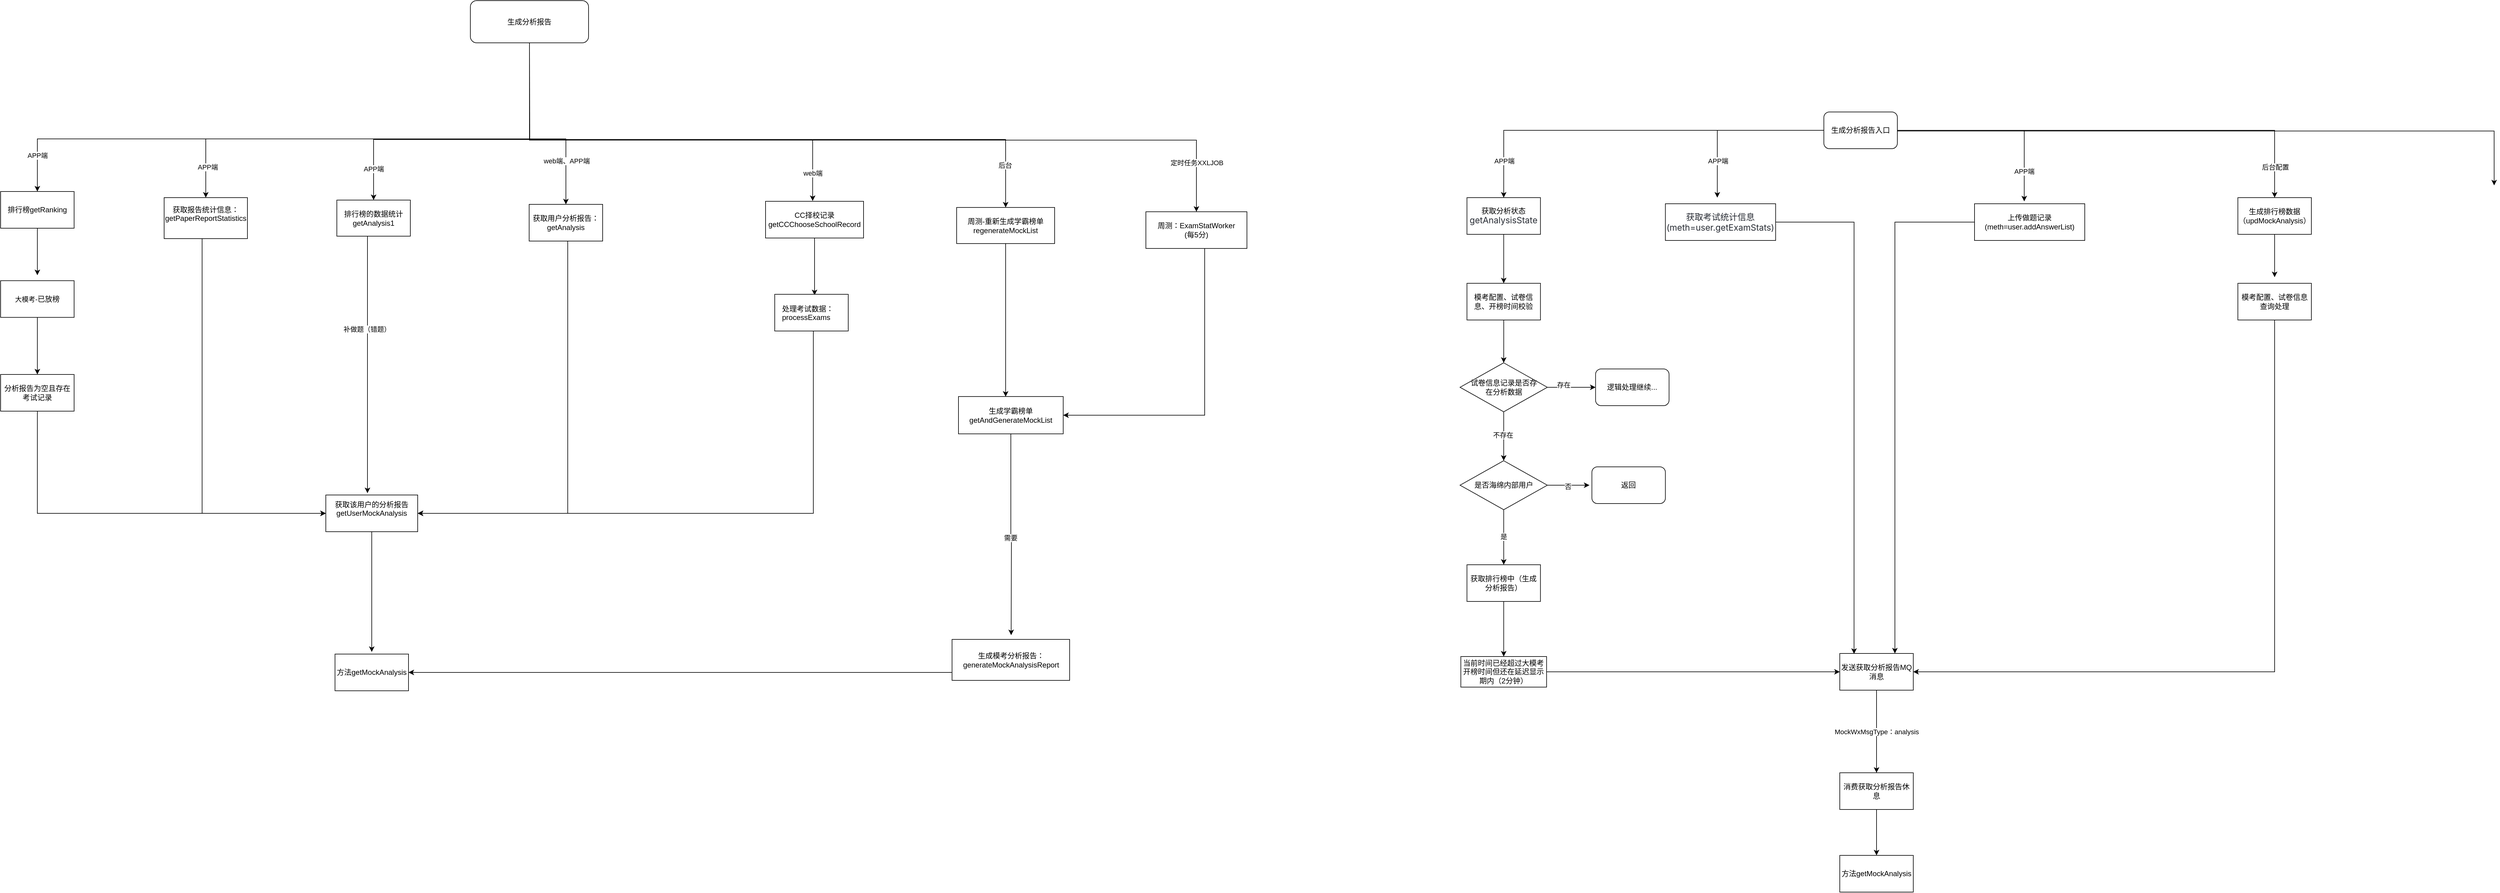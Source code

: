<mxfile version="26.0.16">
  <diagram name="第 1 页" id="ViaAI9ll2HowO2Gb6FL9">
    <mxGraphModel dx="4106" dy="1542" grid="0" gridSize="10" guides="1" tooltips="1" connect="1" arrows="1" fold="1" page="0" pageScale="1" pageWidth="1169" pageHeight="827" math="0" shadow="0" adaptiveColors="auto">
      <root>
        <mxCell id="0" />
        <mxCell id="1" parent="0" />
        <mxCell id="7_3ddVTEXYTXa83JMsSR-4" style="edgeStyle=orthogonalEdgeStyle;rounded=0;orthogonalLoop=1;jettySize=auto;html=1;entryX=0.5;entryY=0;entryDx=0;entryDy=0;" edge="1" parent="1" source="7_3ddVTEXYTXa83JMsSR-2" target="7_3ddVTEXYTXa83JMsSR-3">
          <mxGeometry relative="1" as="geometry" />
        </mxCell>
        <mxCell id="7_3ddVTEXYTXa83JMsSR-5" value="APP端" style="edgeLabel;html=1;align=center;verticalAlign=middle;resizable=0;points=[];" vertex="1" connectable="0" parent="7_3ddVTEXYTXa83JMsSR-4">
          <mxGeometry x="0.548" y="-1" relative="1" as="geometry">
            <mxPoint x="-33" y="51" as="offset" />
          </mxGeometry>
        </mxCell>
        <mxCell id="7_3ddVTEXYTXa83JMsSR-7" style="edgeStyle=orthogonalEdgeStyle;rounded=0;orthogonalLoop=1;jettySize=auto;html=1;entryX=0.5;entryY=0;entryDx=0;entryDy=0;" edge="1" parent="1" source="7_3ddVTEXYTXa83JMsSR-2" target="7_3ddVTEXYTXa83JMsSR-6">
          <mxGeometry relative="1" as="geometry" />
        </mxCell>
        <mxCell id="7_3ddVTEXYTXa83JMsSR-8" value="后台配置" style="edgeLabel;html=1;align=center;verticalAlign=middle;resizable=0;points=[];" vertex="1" connectable="0" parent="7_3ddVTEXYTXa83JMsSR-7">
          <mxGeometry x="0.439" y="2" relative="1" as="geometry">
            <mxPoint x="94" y="62" as="offset" />
          </mxGeometry>
        </mxCell>
        <mxCell id="7_3ddVTEXYTXa83JMsSR-38" style="edgeStyle=orthogonalEdgeStyle;rounded=0;orthogonalLoop=1;jettySize=auto;html=1;" edge="1" parent="1" source="7_3ddVTEXYTXa83JMsSR-2">
          <mxGeometry relative="1" as="geometry">
            <mxPoint x="1030" y="168" as="targetPoint" />
            <Array as="points">
              <mxPoint x="1030" y="58" />
              <mxPoint x="1030" y="168" />
            </Array>
          </mxGeometry>
        </mxCell>
        <mxCell id="7_3ddVTEXYTXa83JMsSR-46" value="APP端" style="edgeLabel;html=1;align=center;verticalAlign=middle;resizable=0;points=[];" vertex="1" connectable="0" parent="7_3ddVTEXYTXa83JMsSR-38">
          <mxGeometry x="0.574" y="1" relative="1" as="geometry">
            <mxPoint as="offset" />
          </mxGeometry>
        </mxCell>
        <mxCell id="7_3ddVTEXYTXa83JMsSR-56" style="edgeStyle=orthogonalEdgeStyle;rounded=0;orthogonalLoop=1;jettySize=auto;html=1;" edge="1" parent="1">
          <mxGeometry relative="1" as="geometry">
            <mxPoint x="2298.448" y="148.004" as="targetPoint" />
            <mxPoint x="1317" y="59.11" as="sourcePoint" />
            <Array as="points">
              <mxPoint x="2298" y="59.11" />
            </Array>
          </mxGeometry>
        </mxCell>
        <mxCell id="7_3ddVTEXYTXa83JMsSR-71" style="edgeStyle=orthogonalEdgeStyle;rounded=0;orthogonalLoop=1;jettySize=auto;html=1;" edge="1" parent="1" source="7_3ddVTEXYTXa83JMsSR-130">
          <mxGeometry relative="1" as="geometry">
            <mxPoint x="-447.108" y="173.45" as="targetPoint" />
            <Array as="points">
              <mxPoint x="-909" y="73" />
              <mxPoint x="-447" y="73" />
            </Array>
          </mxGeometry>
        </mxCell>
        <mxCell id="7_3ddVTEXYTXa83JMsSR-73" value="web端" style="edgeLabel;html=1;align=center;verticalAlign=middle;resizable=0;points=[];" vertex="1" connectable="0" parent="7_3ddVTEXYTXa83JMsSR-71">
          <mxGeometry x="0.873" relative="1" as="geometry">
            <mxPoint as="offset" />
          </mxGeometry>
        </mxCell>
        <mxCell id="7_3ddVTEXYTXa83JMsSR-2" value="生成分析报告入口" style="rounded=1;whiteSpace=wrap;html=1;" vertex="1" parent="1">
          <mxGeometry x="1204" y="28" width="120" height="60" as="geometry" />
        </mxCell>
        <mxCell id="7_3ddVTEXYTXa83JMsSR-10" value="" style="edgeStyle=orthogonalEdgeStyle;rounded=0;orthogonalLoop=1;jettySize=auto;html=1;" edge="1" parent="1" source="7_3ddVTEXYTXa83JMsSR-3" target="7_3ddVTEXYTXa83JMsSR-9">
          <mxGeometry relative="1" as="geometry" />
        </mxCell>
        <mxCell id="7_3ddVTEXYTXa83JMsSR-3" value="&lt;span style=&quot;color: rgb(0, 0, 0); font-family: Helvetica; font-style: normal; font-variant-ligatures: normal; font-variant-caps: normal; font-weight: 400; letter-spacing: normal; orphans: 2; text-align: center; text-indent: 0px; text-transform: none; widows: 2; word-spacing: 0px; -webkit-text-stroke-width: 0px; white-space: normal; background-color: rgb(251, 251, 251); text-decoration-thickness: initial; text-decoration-style: initial; text-decoration-color: initial; float: none; display: inline !important;&quot;&gt;&lt;span style=&quot;font-size: 12px;&quot;&gt;获取分析状态&lt;/span&gt;&lt;br&gt;&lt;span style=&quot;caret-color: rgb(40, 44, 52); color: rgb(40, 44, 52); font-family: -apple-system, BlinkMacSystemFont, &amp;quot;Helvetica Neue&amp;quot;, Helvetica, &amp;quot;PingFang SC&amp;quot;, &amp;quot;Microsoft YaHei&amp;quot;, sans-serif; orphans: 4; text-align: justify; white-space-collapse: preserve; word-spacing: 0.8px; background-color: rgb(254, 254, 254);&quot;&gt;&lt;font style=&quot;font-size: 14px;&quot;&gt;getAnalysisState&lt;/font&gt;&lt;/span&gt;&lt;/span&gt;" style="rounded=0;whiteSpace=wrap;html=1;" vertex="1" parent="1">
          <mxGeometry x="621.25" y="168" width="120" height="60" as="geometry" />
        </mxCell>
        <mxCell id="7_3ddVTEXYTXa83JMsSR-33" style="edgeStyle=orthogonalEdgeStyle;rounded=0;orthogonalLoop=1;jettySize=auto;html=1;" edge="1" parent="1" source="7_3ddVTEXYTXa83JMsSR-6">
          <mxGeometry relative="1" as="geometry">
            <mxPoint x="1940" y="298" as="targetPoint" />
          </mxGeometry>
        </mxCell>
        <mxCell id="7_3ddVTEXYTXa83JMsSR-6" value="生成排行榜数据&lt;br&gt;（updMockAnalysis）" style="rounded=0;whiteSpace=wrap;html=1;" vertex="1" parent="1">
          <mxGeometry x="1880" y="168" width="120" height="60" as="geometry" />
        </mxCell>
        <mxCell id="7_3ddVTEXYTXa83JMsSR-12" value="" style="edgeStyle=orthogonalEdgeStyle;rounded=0;orthogonalLoop=1;jettySize=auto;html=1;" edge="1" parent="1" source="7_3ddVTEXYTXa83JMsSR-9" target="7_3ddVTEXYTXa83JMsSR-11">
          <mxGeometry relative="1" as="geometry" />
        </mxCell>
        <mxCell id="7_3ddVTEXYTXa83JMsSR-9" value="模考配置、试卷信息、开榜时间校验" style="whiteSpace=wrap;html=1;rounded=0;" vertex="1" parent="1">
          <mxGeometry x="621.25" y="308" width="120" height="60" as="geometry" />
        </mxCell>
        <mxCell id="7_3ddVTEXYTXa83JMsSR-14" style="edgeStyle=orthogonalEdgeStyle;rounded=0;orthogonalLoop=1;jettySize=auto;html=1;" edge="1" parent="1" source="7_3ddVTEXYTXa83JMsSR-11">
          <mxGeometry relative="1" as="geometry">
            <mxPoint x="681.25" y="598" as="targetPoint" />
          </mxGeometry>
        </mxCell>
        <mxCell id="7_3ddVTEXYTXa83JMsSR-15" value="不存在" style="edgeLabel;html=1;align=center;verticalAlign=middle;resizable=0;points=[];" vertex="1" connectable="0" parent="7_3ddVTEXYTXa83JMsSR-14">
          <mxGeometry x="-0.054" y="-2" relative="1" as="geometry">
            <mxPoint as="offset" />
          </mxGeometry>
        </mxCell>
        <mxCell id="7_3ddVTEXYTXa83JMsSR-27" style="edgeStyle=orthogonalEdgeStyle;rounded=0;orthogonalLoop=1;jettySize=auto;html=1;" edge="1" parent="1" source="7_3ddVTEXYTXa83JMsSR-11">
          <mxGeometry relative="1" as="geometry">
            <mxPoint x="831.25" y="478" as="targetPoint" />
          </mxGeometry>
        </mxCell>
        <mxCell id="7_3ddVTEXYTXa83JMsSR-28" value="存在" style="edgeLabel;html=1;align=center;verticalAlign=middle;resizable=0;points=[];" vertex="1" connectable="0" parent="7_3ddVTEXYTXa83JMsSR-27">
          <mxGeometry x="-0.325" y="4" relative="1" as="geometry">
            <mxPoint as="offset" />
          </mxGeometry>
        </mxCell>
        <mxCell id="7_3ddVTEXYTXa83JMsSR-11" value="试卷信息记录是否存&lt;br&gt;在分析数据" style="rhombus;whiteSpace=wrap;html=1;rounded=0;" vertex="1" parent="1">
          <mxGeometry x="610" y="438" width="142.5" height="80" as="geometry" />
        </mxCell>
        <mxCell id="7_3ddVTEXYTXa83JMsSR-19" value="" style="edgeStyle=orthogonalEdgeStyle;rounded=0;orthogonalLoop=1;jettySize=auto;html=1;" edge="1" parent="1" source="7_3ddVTEXYTXa83JMsSR-17" target="7_3ddVTEXYTXa83JMsSR-18">
          <mxGeometry relative="1" as="geometry" />
        </mxCell>
        <mxCell id="7_3ddVTEXYTXa83JMsSR-20" value="是" style="edgeLabel;html=1;align=center;verticalAlign=middle;resizable=0;points=[];" vertex="1" connectable="0" parent="7_3ddVTEXYTXa83JMsSR-19">
          <mxGeometry x="-0.037" y="-1" relative="1" as="geometry">
            <mxPoint as="offset" />
          </mxGeometry>
        </mxCell>
        <mxCell id="7_3ddVTEXYTXa83JMsSR-29" style="edgeStyle=orthogonalEdgeStyle;rounded=0;orthogonalLoop=1;jettySize=auto;html=1;" edge="1" parent="1" source="7_3ddVTEXYTXa83JMsSR-17">
          <mxGeometry relative="1" as="geometry">
            <mxPoint x="821.25" y="638" as="targetPoint" />
          </mxGeometry>
        </mxCell>
        <mxCell id="7_3ddVTEXYTXa83JMsSR-30" value="否" style="edgeLabel;html=1;align=center;verticalAlign=middle;resizable=0;points=[];" vertex="1" connectable="0" parent="7_3ddVTEXYTXa83JMsSR-29">
          <mxGeometry x="0.009" y="-1" relative="1" as="geometry">
            <mxPoint x="-1" as="offset" />
          </mxGeometry>
        </mxCell>
        <mxCell id="7_3ddVTEXYTXa83JMsSR-17" value="是否海绵内部用户" style="rhombus;whiteSpace=wrap;html=1;rounded=0;" vertex="1" parent="1">
          <mxGeometry x="610" y="598" width="142.5" height="80" as="geometry" />
        </mxCell>
        <mxCell id="7_3ddVTEXYTXa83JMsSR-22" value="" style="edgeStyle=orthogonalEdgeStyle;rounded=0;orthogonalLoop=1;jettySize=auto;html=1;" edge="1" parent="1" source="7_3ddVTEXYTXa83JMsSR-18" target="7_3ddVTEXYTXa83JMsSR-21">
          <mxGeometry relative="1" as="geometry" />
        </mxCell>
        <mxCell id="7_3ddVTEXYTXa83JMsSR-18" value="获取排行榜中（生成分析报告）" style="whiteSpace=wrap;html=1;rounded=0;" vertex="1" parent="1">
          <mxGeometry x="621.25" y="768" width="120" height="60" as="geometry" />
        </mxCell>
        <mxCell id="7_3ddVTEXYTXa83JMsSR-24" value="" style="edgeStyle=orthogonalEdgeStyle;rounded=0;orthogonalLoop=1;jettySize=auto;html=1;" edge="1" parent="1" source="7_3ddVTEXYTXa83JMsSR-21" target="7_3ddVTEXYTXa83JMsSR-23">
          <mxGeometry relative="1" as="geometry" />
        </mxCell>
        <mxCell id="7_3ddVTEXYTXa83JMsSR-21" value="当前时间已经超过大模考开榜时间但还在延迟显示期内（2分钟）" style="whiteSpace=wrap;html=1;rounded=0;" vertex="1" parent="1">
          <mxGeometry x="611.25" y="918" width="140" height="50" as="geometry" />
        </mxCell>
        <mxCell id="7_3ddVTEXYTXa83JMsSR-26" value="MockWxMsgType：analysis" style="edgeStyle=orthogonalEdgeStyle;rounded=0;orthogonalLoop=1;jettySize=auto;html=1;" edge="1" parent="1" source="7_3ddVTEXYTXa83JMsSR-23" target="7_3ddVTEXYTXa83JMsSR-25">
          <mxGeometry relative="1" as="geometry" />
        </mxCell>
        <mxCell id="7_3ddVTEXYTXa83JMsSR-23" value="发送获取分析报告MQ消息" style="whiteSpace=wrap;html=1;rounded=0;" vertex="1" parent="1">
          <mxGeometry x="1230" y="913" width="120" height="60" as="geometry" />
        </mxCell>
        <mxCell id="7_3ddVTEXYTXa83JMsSR-53" value="" style="edgeStyle=orthogonalEdgeStyle;rounded=0;orthogonalLoop=1;jettySize=auto;html=1;" edge="1" parent="1" source="7_3ddVTEXYTXa83JMsSR-25" target="7_3ddVTEXYTXa83JMsSR-52">
          <mxGeometry relative="1" as="geometry" />
        </mxCell>
        <mxCell id="7_3ddVTEXYTXa83JMsSR-25" value="消费获取分析报告休息" style="whiteSpace=wrap;html=1;rounded=0;" vertex="1" parent="1">
          <mxGeometry x="1230" y="1108" width="120" height="60" as="geometry" />
        </mxCell>
        <mxCell id="7_3ddVTEXYTXa83JMsSR-31" value="返回" style="rounded=1;whiteSpace=wrap;html=1;" vertex="1" parent="1">
          <mxGeometry x="825.25" y="608" width="120" height="60" as="geometry" />
        </mxCell>
        <mxCell id="7_3ddVTEXYTXa83JMsSR-32" value="逻辑处理继续..." style="rounded=1;whiteSpace=wrap;html=1;" vertex="1" parent="1">
          <mxGeometry x="831.25" y="448" width="120" height="60" as="geometry" />
        </mxCell>
        <mxCell id="7_3ddVTEXYTXa83JMsSR-43" style="edgeStyle=orthogonalEdgeStyle;rounded=0;orthogonalLoop=1;jettySize=auto;html=1;entryX=1;entryY=0.5;entryDx=0;entryDy=0;" edge="1" parent="1" source="7_3ddVTEXYTXa83JMsSR-34" target="7_3ddVTEXYTXa83JMsSR-23">
          <mxGeometry relative="1" as="geometry">
            <Array as="points">
              <mxPoint x="1940" y="943" />
            </Array>
          </mxGeometry>
        </mxCell>
        <mxCell id="7_3ddVTEXYTXa83JMsSR-34" value="模考配置、试卷信息查询处理" style="whiteSpace=wrap;html=1;rounded=0;" vertex="1" parent="1">
          <mxGeometry x="1880" y="308" width="120" height="60" as="geometry" />
        </mxCell>
        <mxCell id="7_3ddVTEXYTXa83JMsSR-39" value="&lt;span style=&quot;caret-color: rgb(40, 44, 52); color: rgb(40, 44, 52); font-family: -apple-system, BlinkMacSystemFont, &amp;quot;Helvetica Neue&amp;quot;, Helvetica, &amp;quot;PingFang SC&amp;quot;, &amp;quot;Microsoft YaHei&amp;quot;, sans-serif; orphans: 4; text-align: justify; white-space-collapse: preserve; word-spacing: 0.8px; background-color: rgb(254, 254, 254);&quot;&gt;&lt;font style=&quot;font-size: 14px;&quot;&gt;获取考试统计信息(meth=user.getExamStats)&lt;/font&gt;&lt;/span&gt;" style="rounded=0;whiteSpace=wrap;html=1;" vertex="1" parent="1">
          <mxGeometry x="945.25" y="178" width="180" height="60" as="geometry" />
        </mxCell>
        <mxCell id="7_3ddVTEXYTXa83JMsSR-44" style="edgeStyle=orthogonalEdgeStyle;rounded=0;orthogonalLoop=1;jettySize=auto;html=1;entryX=0.75;entryY=0;entryDx=0;entryDy=0;" edge="1" parent="1" source="7_3ddVTEXYTXa83JMsSR-41" target="7_3ddVTEXYTXa83JMsSR-23">
          <mxGeometry relative="1" as="geometry" />
        </mxCell>
        <mxCell id="7_3ddVTEXYTXa83JMsSR-41" value="上传做题记录(meth=user.addAnswerList)" style="rounded=0;whiteSpace=wrap;html=1;" vertex="1" parent="1">
          <mxGeometry x="1450" y="178" width="180" height="60" as="geometry" />
        </mxCell>
        <mxCell id="7_3ddVTEXYTXa83JMsSR-42" style="edgeStyle=orthogonalEdgeStyle;rounded=0;orthogonalLoop=1;jettySize=auto;html=1;entryX=0.451;entryY=-0.065;entryDx=0;entryDy=0;entryPerimeter=0;" edge="1" parent="1" source="7_3ddVTEXYTXa83JMsSR-2" target="7_3ddVTEXYTXa83JMsSR-41">
          <mxGeometry relative="1" as="geometry" />
        </mxCell>
        <mxCell id="7_3ddVTEXYTXa83JMsSR-47" value="APP端" style="edgeLabel;html=1;align=center;verticalAlign=middle;resizable=0;points=[];" vertex="1" connectable="0" parent="7_3ddVTEXYTXa83JMsSR-42">
          <mxGeometry x="0.693" relative="1" as="geometry">
            <mxPoint as="offset" />
          </mxGeometry>
        </mxCell>
        <mxCell id="7_3ddVTEXYTXa83JMsSR-45" style="edgeStyle=orthogonalEdgeStyle;rounded=0;orthogonalLoop=1;jettySize=auto;html=1;entryX=0.194;entryY=0.011;entryDx=0;entryDy=0;entryPerimeter=0;" edge="1" parent="1" source="7_3ddVTEXYTXa83JMsSR-39" target="7_3ddVTEXYTXa83JMsSR-23">
          <mxGeometry relative="1" as="geometry" />
        </mxCell>
        <mxCell id="7_3ddVTEXYTXa83JMsSR-52" value="&lt;span style=&quot;font-size: 12px;&quot;&gt;方法getMockAnalysis&lt;/span&gt;" style="whiteSpace=wrap;html=1;rounded=0;" vertex="1" parent="1">
          <mxGeometry x="1230" y="1243" width="120" height="60" as="geometry" />
        </mxCell>
        <mxCell id="7_3ddVTEXYTXa83JMsSR-64" style="edgeStyle=orthogonalEdgeStyle;rounded=0;orthogonalLoop=1;jettySize=auto;html=1;" edge="1" parent="1" source="7_3ddVTEXYTXa83JMsSR-57">
          <mxGeometry relative="1" as="geometry">
            <mxPoint x="-132" y="493.307" as="targetPoint" />
          </mxGeometry>
        </mxCell>
        <mxCell id="7_3ddVTEXYTXa83JMsSR-57" value="周测-重新生成学霸榜单&lt;br&gt;&lt;span style=&quot;font-size: 12px;&quot;&gt;regenerateMockList&lt;/span&gt;" style="rounded=0;whiteSpace=wrap;html=1;" vertex="1" parent="1">
          <mxGeometry x="-212" y="184.08" width="160" height="59" as="geometry" />
        </mxCell>
        <mxCell id="7_3ddVTEXYTXa83JMsSR-60" style="edgeStyle=orthogonalEdgeStyle;rounded=0;orthogonalLoop=1;jettySize=auto;html=1;" edge="1" parent="1" source="7_3ddVTEXYTXa83JMsSR-59">
          <mxGeometry relative="1" as="geometry">
            <mxPoint x="-123" y="883.08" as="targetPoint" />
          </mxGeometry>
        </mxCell>
        <mxCell id="7_3ddVTEXYTXa83JMsSR-62" value="需要" style="edgeLabel;html=1;align=center;verticalAlign=middle;resizable=0;points=[];" vertex="1" connectable="0" parent="7_3ddVTEXYTXa83JMsSR-60">
          <mxGeometry x="0.036" y="-2" relative="1" as="geometry">
            <mxPoint as="offset" />
          </mxGeometry>
        </mxCell>
        <mxCell id="7_3ddVTEXYTXa83JMsSR-59" value="生成学霸榜单&lt;br&gt;&lt;span style=&quot;font-size: 12px;&quot;&gt;getAndGenerateMockList&lt;/span&gt;" style="rounded=0;whiteSpace=wrap;html=1;" vertex="1" parent="1">
          <mxGeometry x="-209" y="493.08" width="171" height="61" as="geometry" />
        </mxCell>
        <mxCell id="7_3ddVTEXYTXa83JMsSR-147" style="edgeStyle=orthogonalEdgeStyle;rounded=0;orthogonalLoop=1;jettySize=auto;html=1;entryX=1;entryY=0.5;entryDx=0;entryDy=0;" edge="1" parent="1" source="7_3ddVTEXYTXa83JMsSR-61" target="7_3ddVTEXYTXa83JMsSR-129">
          <mxGeometry relative="1" as="geometry">
            <Array as="points">
              <mxPoint x="-384" y="944" />
              <mxPoint x="-384" y="944" />
            </Array>
          </mxGeometry>
        </mxCell>
        <mxCell id="7_3ddVTEXYTXa83JMsSR-61" value="&lt;span style=&quot;font-size: 12px;&quot;&gt;生成模考分析报告：generateMockAnalysisReport&lt;/span&gt;" style="rounded=0;whiteSpace=wrap;html=1;" vertex="1" parent="1">
          <mxGeometry x="-219.5" y="890" width="192" height="67" as="geometry" />
        </mxCell>
        <mxCell id="7_3ddVTEXYTXa83JMsSR-69" style="edgeStyle=orthogonalEdgeStyle;rounded=0;orthogonalLoop=1;jettySize=auto;html=1;entryX=1;entryY=0.5;entryDx=0;entryDy=0;" edge="1" parent="1" source="7_3ddVTEXYTXa83JMsSR-68" target="7_3ddVTEXYTXa83JMsSR-59">
          <mxGeometry relative="1" as="geometry">
            <Array as="points">
              <mxPoint x="193" y="524.08" />
            </Array>
          </mxGeometry>
        </mxCell>
        <mxCell id="7_3ddVTEXYTXa83JMsSR-68" value="&lt;span style=&quot;font-size: 12px;&quot;&gt;周测：ExamStatWorker&lt;br&gt;(每5分)&lt;/span&gt;" style="rounded=0;whiteSpace=wrap;html=1;" vertex="1" parent="1">
          <mxGeometry x="97" y="191.08" width="165" height="60" as="geometry" />
        </mxCell>
        <mxCell id="7_3ddVTEXYTXa83JMsSR-74" style="edgeStyle=orthogonalEdgeStyle;rounded=0;orthogonalLoop=1;jettySize=auto;html=1;" edge="1" parent="1" source="7_3ddVTEXYTXa83JMsSR-72">
          <mxGeometry relative="1" as="geometry">
            <mxPoint x="-444" y="327.45" as="targetPoint" />
          </mxGeometry>
        </mxCell>
        <mxCell id="7_3ddVTEXYTXa83JMsSR-72" value="CC择校记录&lt;br&gt;&lt;span style=&quot;font-size: 12px;&quot;&gt;getCCChooseSchoolRecord&lt;/span&gt;" style="rounded=0;whiteSpace=wrap;html=1;" vertex="1" parent="1">
          <mxGeometry x="-524" y="174" width="160" height="60" as="geometry" />
        </mxCell>
        <mxCell id="7_3ddVTEXYTXa83JMsSR-127" style="edgeStyle=orthogonalEdgeStyle;rounded=0;orthogonalLoop=1;jettySize=auto;html=1;entryX=1;entryY=0.5;entryDx=0;entryDy=0;" edge="1" parent="1" source="7_3ddVTEXYTXa83JMsSR-75" target="7_3ddVTEXYTXa83JMsSR-78">
          <mxGeometry relative="1" as="geometry">
            <Array as="points">
              <mxPoint x="-446" y="684" />
            </Array>
          </mxGeometry>
        </mxCell>
        <mxCell id="7_3ddVTEXYTXa83JMsSR-75" value="" style="rounded=0;whiteSpace=wrap;html=1;" vertex="1" parent="1">
          <mxGeometry x="-509" y="326" width="120" height="60" as="geometry" />
        </mxCell>
        <mxCell id="7_3ddVTEXYTXa83JMsSR-76" value="处理考试数据：&#xa;processExams" style="text;whiteSpace=wrap;" vertex="1" parent="1">
          <mxGeometry x="-499" y="336" width="124.89" height="38.73" as="geometry" />
        </mxCell>
        <mxCell id="7_3ddVTEXYTXa83JMsSR-128" style="edgeStyle=orthogonalEdgeStyle;rounded=0;orthogonalLoop=1;jettySize=auto;html=1;" edge="1" parent="1" source="7_3ddVTEXYTXa83JMsSR-78">
          <mxGeometry relative="1" as="geometry">
            <mxPoint x="-1167.0" y="910.52" as="targetPoint" />
          </mxGeometry>
        </mxCell>
        <mxCell id="7_3ddVTEXYTXa83JMsSR-78" value="获取该用户的分析报告&lt;br&gt;&lt;div&gt;&lt;span style=&quot;font-size: 12px;&quot;&gt;getUserMockAnalysis&lt;/span&gt;&lt;/div&gt;&lt;div&gt;&lt;br&gt;&lt;/div&gt;" style="rounded=0;whiteSpace=wrap;html=1;" vertex="1" parent="1">
          <mxGeometry x="-1242" y="654" width="150" height="60" as="geometry" />
        </mxCell>
        <mxCell id="7_3ddVTEXYTXa83JMsSR-121" style="edgeStyle=orthogonalEdgeStyle;rounded=0;orthogonalLoop=1;jettySize=auto;html=1;entryX=1;entryY=0.5;entryDx=0;entryDy=0;" edge="1" parent="1" source="7_3ddVTEXYTXa83JMsSR-82" target="7_3ddVTEXYTXa83JMsSR-78">
          <mxGeometry relative="1" as="geometry">
            <Array as="points">
              <mxPoint x="-847" y="684" />
            </Array>
          </mxGeometry>
        </mxCell>
        <mxCell id="7_3ddVTEXYTXa83JMsSR-82" value="获取用户分析报告：&lt;br&gt;&lt;span style=&quot;font-size: 12px;&quot;&gt;getAnalysis&lt;/span&gt;" style="rounded=0;whiteSpace=wrap;html=1;" vertex="1" parent="1">
          <mxGeometry x="-910" y="179" width="120" height="60" as="geometry" />
        </mxCell>
        <mxCell id="7_3ddVTEXYTXa83JMsSR-89" style="edgeStyle=orthogonalEdgeStyle;rounded=0;orthogonalLoop=1;jettySize=auto;html=1;" edge="1" parent="1" source="7_3ddVTEXYTXa83JMsSR-88">
          <mxGeometry relative="1" as="geometry">
            <mxPoint x="-1174" y="651" as="targetPoint" />
            <Array as="points">
              <mxPoint x="-1174" y="368" />
              <mxPoint x="-1174" y="368" />
            </Array>
          </mxGeometry>
        </mxCell>
        <mxCell id="7_3ddVTEXYTXa83JMsSR-120" value="补做题（错题）" style="edgeLabel;html=1;align=center;verticalAlign=middle;resizable=0;points=[];" vertex="1" connectable="0" parent="7_3ddVTEXYTXa83JMsSR-89">
          <mxGeometry x="-0.276" y="-1" relative="1" as="geometry">
            <mxPoint as="offset" />
          </mxGeometry>
        </mxCell>
        <mxCell id="7_3ddVTEXYTXa83JMsSR-88" value="排行榜的数据统计&lt;br&gt;&lt;span style=&quot;font-size: 12px;&quot;&gt;getAnalysis1&lt;/span&gt;" style="rounded=0;whiteSpace=wrap;html=1;" vertex="1" parent="1">
          <mxGeometry x="-1224" y="172" width="120" height="59" as="geometry" />
        </mxCell>
        <mxCell id="7_3ddVTEXYTXa83JMsSR-103" style="edgeStyle=orthogonalEdgeStyle;rounded=0;orthogonalLoop=1;jettySize=auto;html=1;" edge="1" parent="1" source="7_3ddVTEXYTXa83JMsSR-93">
          <mxGeometry relative="1" as="geometry">
            <mxPoint x="-1713" y="294.729" as="targetPoint" />
          </mxGeometry>
        </mxCell>
        <mxCell id="7_3ddVTEXYTXa83JMsSR-93" value="排行榜getRanking" style="rounded=0;whiteSpace=wrap;html=1;" vertex="1" parent="1">
          <mxGeometry x="-1773" y="158" width="120" height="60" as="geometry" />
        </mxCell>
        <mxCell id="7_3ddVTEXYTXa83JMsSR-105" style="edgeStyle=orthogonalEdgeStyle;rounded=0;orthogonalLoop=1;jettySize=auto;html=1;entryX=0.5;entryY=0;entryDx=0;entryDy=0;" edge="1" parent="1" source="7_3ddVTEXYTXa83JMsSR-98" target="7_3ddVTEXYTXa83JMsSR-100">
          <mxGeometry relative="1" as="geometry" />
        </mxCell>
        <mxCell id="7_3ddVTEXYTXa83JMsSR-98" value="&lt;span style=&quot;font-size: 11px; text-wrap-mode: nowrap;&quot;&gt;大模考-&lt;/span&gt;已放榜" style="rounded=0;whiteSpace=wrap;html=1;" vertex="1" parent="1">
          <mxGeometry x="-1773" y="303.73" width="120" height="60" as="geometry" />
        </mxCell>
        <mxCell id="7_3ddVTEXYTXa83JMsSR-124" style="edgeStyle=orthogonalEdgeStyle;rounded=0;orthogonalLoop=1;jettySize=auto;html=1;entryX=0;entryY=0.5;entryDx=0;entryDy=0;" edge="1" parent="1" source="7_3ddVTEXYTXa83JMsSR-100" target="7_3ddVTEXYTXa83JMsSR-78">
          <mxGeometry relative="1" as="geometry">
            <Array as="points">
              <mxPoint x="-1713" y="684" />
            </Array>
          </mxGeometry>
        </mxCell>
        <mxCell id="7_3ddVTEXYTXa83JMsSR-100" value="分析报告为空且存在考试记录" style="rounded=0;whiteSpace=wrap;html=1;" vertex="1" parent="1">
          <mxGeometry x="-1773" y="457" width="120" height="60" as="geometry" />
        </mxCell>
        <mxCell id="7_3ddVTEXYTXa83JMsSR-123" style="edgeStyle=orthogonalEdgeStyle;rounded=0;orthogonalLoop=1;jettySize=auto;html=1;entryX=0;entryY=0.5;entryDx=0;entryDy=0;" edge="1" parent="1" source="7_3ddVTEXYTXa83JMsSR-110" target="7_3ddVTEXYTXa83JMsSR-78">
          <mxGeometry relative="1" as="geometry">
            <Array as="points">
              <mxPoint x="-1444" y="684" />
            </Array>
          </mxGeometry>
        </mxCell>
        <mxCell id="7_3ddVTEXYTXa83JMsSR-110" value="&lt;span style=&quot;font-size: 12px;&quot;&gt;获取报告统计信息：&lt;/span&gt;&lt;br&gt;&lt;div style=&quot;&quot;&gt;&lt;span style=&quot;font-size: 12px;&quot;&gt;getPaperReportStatistics&lt;/span&gt;&lt;/div&gt;&lt;div style=&quot;font-size: 12px;&quot;&gt;&lt;br&gt;&lt;/div&gt;" style="rounded=0;whiteSpace=wrap;html=1;" vertex="1" parent="1">
          <mxGeometry x="-1506" y="168" width="136" height="67" as="geometry" />
        </mxCell>
        <mxCell id="7_3ddVTEXYTXa83JMsSR-129" value="&lt;span style=&quot;font-size: 12px;&quot;&gt;方法getMockAnalysis&lt;/span&gt;" style="whiteSpace=wrap;html=1;rounded=0;" vertex="1" parent="1">
          <mxGeometry x="-1227" y="914" width="120" height="60" as="geometry" />
        </mxCell>
        <mxCell id="7_3ddVTEXYTXa83JMsSR-133" style="edgeStyle=orthogonalEdgeStyle;rounded=0;orthogonalLoop=1;jettySize=auto;html=1;entryX=0.5;entryY=0;entryDx=0;entryDy=0;" edge="1" parent="1" source="7_3ddVTEXYTXa83JMsSR-130" target="7_3ddVTEXYTXa83JMsSR-93">
          <mxGeometry relative="1" as="geometry">
            <Array as="points">
              <mxPoint x="-910" y="72" />
              <mxPoint x="-1713" y="72" />
            </Array>
          </mxGeometry>
        </mxCell>
        <mxCell id="7_3ddVTEXYTXa83JMsSR-141" value="APP端" style="edgeLabel;html=1;align=center;verticalAlign=middle;resizable=0;points=[];" vertex="1" connectable="0" parent="7_3ddVTEXYTXa83JMsSR-133">
          <mxGeometry x="0.887" relative="1" as="geometry">
            <mxPoint as="offset" />
          </mxGeometry>
        </mxCell>
        <mxCell id="7_3ddVTEXYTXa83JMsSR-134" style="edgeStyle=orthogonalEdgeStyle;rounded=0;orthogonalLoop=1;jettySize=auto;html=1;" edge="1" parent="1" source="7_3ddVTEXYTXa83JMsSR-130" target="7_3ddVTEXYTXa83JMsSR-110">
          <mxGeometry relative="1" as="geometry">
            <Array as="points">
              <mxPoint x="-910" y="72" />
              <mxPoint x="-1438" y="72" />
            </Array>
          </mxGeometry>
        </mxCell>
        <mxCell id="7_3ddVTEXYTXa83JMsSR-140" value="APP端" style="edgeLabel;html=1;align=center;verticalAlign=middle;resizable=0;points=[];" vertex="1" connectable="0" parent="7_3ddVTEXYTXa83JMsSR-134">
          <mxGeometry x="0.872" y="3" relative="1" as="geometry">
            <mxPoint as="offset" />
          </mxGeometry>
        </mxCell>
        <mxCell id="7_3ddVTEXYTXa83JMsSR-136" style="edgeStyle=orthogonalEdgeStyle;rounded=0;orthogonalLoop=1;jettySize=auto;html=1;" edge="1" parent="1" source="7_3ddVTEXYTXa83JMsSR-130" target="7_3ddVTEXYTXa83JMsSR-88">
          <mxGeometry relative="1" as="geometry">
            <Array as="points">
              <mxPoint x="-909" y="73" />
              <mxPoint x="-1164" y="73" />
            </Array>
          </mxGeometry>
        </mxCell>
        <mxCell id="7_3ddVTEXYTXa83JMsSR-139" value="APP端" style="edgeLabel;html=1;align=center;verticalAlign=middle;resizable=0;points=[];" vertex="1" connectable="0" parent="7_3ddVTEXYTXa83JMsSR-136">
          <mxGeometry x="0.798" relative="1" as="geometry">
            <mxPoint as="offset" />
          </mxGeometry>
        </mxCell>
        <mxCell id="7_3ddVTEXYTXa83JMsSR-137" style="edgeStyle=orthogonalEdgeStyle;rounded=0;orthogonalLoop=1;jettySize=auto;html=1;entryX=0.5;entryY=0;entryDx=0;entryDy=0;" edge="1" parent="1" source="7_3ddVTEXYTXa83JMsSR-130" target="7_3ddVTEXYTXa83JMsSR-82">
          <mxGeometry relative="1" as="geometry">
            <Array as="points">
              <mxPoint x="-909" y="72" />
              <mxPoint x="-850" y="72" />
            </Array>
          </mxGeometry>
        </mxCell>
        <mxCell id="7_3ddVTEXYTXa83JMsSR-138" value="web端、APP端" style="edgeLabel;html=1;align=center;verticalAlign=middle;resizable=0;points=[];" vertex="1" connectable="0" parent="7_3ddVTEXYTXa83JMsSR-137">
          <mxGeometry x="0.56" y="1" relative="1" as="geometry">
            <mxPoint as="offset" />
          </mxGeometry>
        </mxCell>
        <mxCell id="7_3ddVTEXYTXa83JMsSR-143" style="edgeStyle=orthogonalEdgeStyle;rounded=0;orthogonalLoop=1;jettySize=auto;html=1;" edge="1" parent="1" source="7_3ddVTEXYTXa83JMsSR-130" target="7_3ddVTEXYTXa83JMsSR-57">
          <mxGeometry relative="1" as="geometry">
            <Array as="points">
              <mxPoint x="-909" y="73" />
              <mxPoint x="-132" y="73" />
            </Array>
          </mxGeometry>
        </mxCell>
        <mxCell id="7_3ddVTEXYTXa83JMsSR-144" value="后台" style="edgeLabel;html=1;align=center;verticalAlign=middle;resizable=0;points=[];" vertex="1" connectable="0" parent="7_3ddVTEXYTXa83JMsSR-143">
          <mxGeometry x="0.868" y="-1" relative="1" as="geometry">
            <mxPoint as="offset" />
          </mxGeometry>
        </mxCell>
        <mxCell id="7_3ddVTEXYTXa83JMsSR-145" style="edgeStyle=orthogonalEdgeStyle;rounded=0;orthogonalLoop=1;jettySize=auto;html=1;entryX=0.5;entryY=0;entryDx=0;entryDy=0;" edge="1" parent="1" source="7_3ddVTEXYTXa83JMsSR-130" target="7_3ddVTEXYTXa83JMsSR-68">
          <mxGeometry relative="1" as="geometry">
            <Array as="points">
              <mxPoint x="-909" y="74" />
              <mxPoint x="180" y="74" />
            </Array>
          </mxGeometry>
        </mxCell>
        <mxCell id="7_3ddVTEXYTXa83JMsSR-148" value="定时任务XXLJOB" style="edgeLabel;html=1;align=center;verticalAlign=middle;resizable=0;points=[];" vertex="1" connectable="0" parent="7_3ddVTEXYTXa83JMsSR-145">
          <mxGeometry x="0.884" relative="1" as="geometry">
            <mxPoint y="-1" as="offset" />
          </mxGeometry>
        </mxCell>
        <mxCell id="7_3ddVTEXYTXa83JMsSR-130" value="生成分析报告" style="rounded=1;whiteSpace=wrap;html=1;" vertex="1" parent="1">
          <mxGeometry x="-1006" y="-154" width="193" height="69" as="geometry" />
        </mxCell>
        <mxCell id="7_3ddVTEXYTXa83JMsSR-132" value="" style="endArrow=none;html=1;rounded=0;entryX=0.5;entryY=1;entryDx=0;entryDy=0;" edge="1" parent="1" target="7_3ddVTEXYTXa83JMsSR-130">
          <mxGeometry width="50" height="50" relative="1" as="geometry">
            <mxPoint x="-909" y="72" as="sourcePoint" />
            <mxPoint x="-614" y="303" as="targetPoint" />
          </mxGeometry>
        </mxCell>
      </root>
    </mxGraphModel>
  </diagram>
</mxfile>
